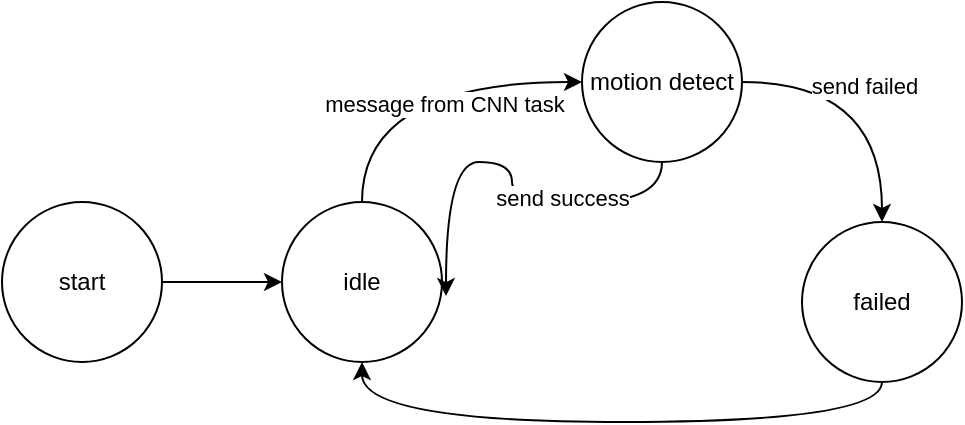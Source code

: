 <mxfile version="26.1.1">
  <diagram name="第 1 页" id="OwnZRJcEa4_7eoBMwrvU">
    <mxGraphModel dx="1410" dy="774" grid="1" gridSize="10" guides="1" tooltips="1" connect="1" arrows="1" fold="1" page="1" pageScale="1" pageWidth="827" pageHeight="1169" math="0" shadow="0">
      <root>
        <mxCell id="0" />
        <mxCell id="1" parent="0" />
        <mxCell id="MCraDFVCQc58dCpTCWK--3" style="edgeStyle=orthogonalEdgeStyle;rounded=0;orthogonalLoop=1;jettySize=auto;html=1;exitX=1;exitY=0.5;exitDx=0;exitDy=0;entryX=0;entryY=0.5;entryDx=0;entryDy=0;" edge="1" parent="1" source="MCraDFVCQc58dCpTCWK--1" target="MCraDFVCQc58dCpTCWK--2">
          <mxGeometry relative="1" as="geometry" />
        </mxCell>
        <mxCell id="MCraDFVCQc58dCpTCWK--1" value="start" style="ellipse;whiteSpace=wrap;html=1;aspect=fixed;" vertex="1" parent="1">
          <mxGeometry x="100" y="320" width="80" height="80" as="geometry" />
        </mxCell>
        <mxCell id="MCraDFVCQc58dCpTCWK--5" style="edgeStyle=orthogonalEdgeStyle;rounded=0;orthogonalLoop=1;jettySize=auto;html=1;exitX=0.5;exitY=0;exitDx=0;exitDy=0;entryX=0;entryY=0.5;entryDx=0;entryDy=0;curved=1;" edge="1" parent="1" source="MCraDFVCQc58dCpTCWK--2" target="MCraDFVCQc58dCpTCWK--4">
          <mxGeometry relative="1" as="geometry" />
        </mxCell>
        <mxCell id="MCraDFVCQc58dCpTCWK--6" value="message from CNN task" style="edgeLabel;html=1;align=center;verticalAlign=middle;resizable=0;points=[];" vertex="1" connectable="0" parent="MCraDFVCQc58dCpTCWK--5">
          <mxGeometry x="0.188" y="-11" relative="1" as="geometry">
            <mxPoint as="offset" />
          </mxGeometry>
        </mxCell>
        <mxCell id="MCraDFVCQc58dCpTCWK--2" value="idle" style="ellipse;whiteSpace=wrap;html=1;aspect=fixed;" vertex="1" parent="1">
          <mxGeometry x="240" y="320" width="80" height="80" as="geometry" />
        </mxCell>
        <mxCell id="MCraDFVCQc58dCpTCWK--8" style="edgeStyle=orthogonalEdgeStyle;rounded=0;orthogonalLoop=1;jettySize=auto;html=1;exitX=1;exitY=0.5;exitDx=0;exitDy=0;entryX=0.5;entryY=0;entryDx=0;entryDy=0;curved=1;" edge="1" parent="1" source="MCraDFVCQc58dCpTCWK--4" target="MCraDFVCQc58dCpTCWK--7">
          <mxGeometry relative="1" as="geometry">
            <mxPoint x="530" y="260" as="targetPoint" />
          </mxGeometry>
        </mxCell>
        <mxCell id="MCraDFVCQc58dCpTCWK--9" value="send failed" style="edgeLabel;html=1;align=center;verticalAlign=middle;resizable=0;points=[];" vertex="1" connectable="0" parent="MCraDFVCQc58dCpTCWK--8">
          <mxGeometry x="-0.129" y="-2" relative="1" as="geometry">
            <mxPoint as="offset" />
          </mxGeometry>
        </mxCell>
        <mxCell id="MCraDFVCQc58dCpTCWK--4" value="motion detect" style="ellipse;whiteSpace=wrap;html=1;aspect=fixed;" vertex="1" parent="1">
          <mxGeometry x="390" y="220" width="80" height="80" as="geometry" />
        </mxCell>
        <mxCell id="MCraDFVCQc58dCpTCWK--12" style="edgeStyle=orthogonalEdgeStyle;rounded=0;orthogonalLoop=1;jettySize=auto;html=1;exitX=0.5;exitY=1;exitDx=0;exitDy=0;entryX=0.5;entryY=1;entryDx=0;entryDy=0;curved=1;" edge="1" parent="1" source="MCraDFVCQc58dCpTCWK--7" target="MCraDFVCQc58dCpTCWK--2">
          <mxGeometry relative="1" as="geometry" />
        </mxCell>
        <mxCell id="MCraDFVCQc58dCpTCWK--7" value="failed" style="ellipse;whiteSpace=wrap;html=1;aspect=fixed;" vertex="1" parent="1">
          <mxGeometry x="500" y="330" width="80" height="80" as="geometry" />
        </mxCell>
        <mxCell id="MCraDFVCQc58dCpTCWK--11" style="edgeStyle=orthogonalEdgeStyle;rounded=0;orthogonalLoop=1;jettySize=auto;html=1;exitX=0.5;exitY=1;exitDx=0;exitDy=0;entryX=1.025;entryY=0.588;entryDx=0;entryDy=0;entryPerimeter=0;curved=1;" edge="1" parent="1" source="MCraDFVCQc58dCpTCWK--4" target="MCraDFVCQc58dCpTCWK--2">
          <mxGeometry relative="1" as="geometry" />
        </mxCell>
        <mxCell id="MCraDFVCQc58dCpTCWK--13" value="send success" style="edgeLabel;html=1;align=center;verticalAlign=middle;resizable=0;points=[];" vertex="1" connectable="0" parent="MCraDFVCQc58dCpTCWK--11">
          <mxGeometry x="-0.349" y="-2" relative="1" as="geometry">
            <mxPoint as="offset" />
          </mxGeometry>
        </mxCell>
      </root>
    </mxGraphModel>
  </diagram>
</mxfile>
